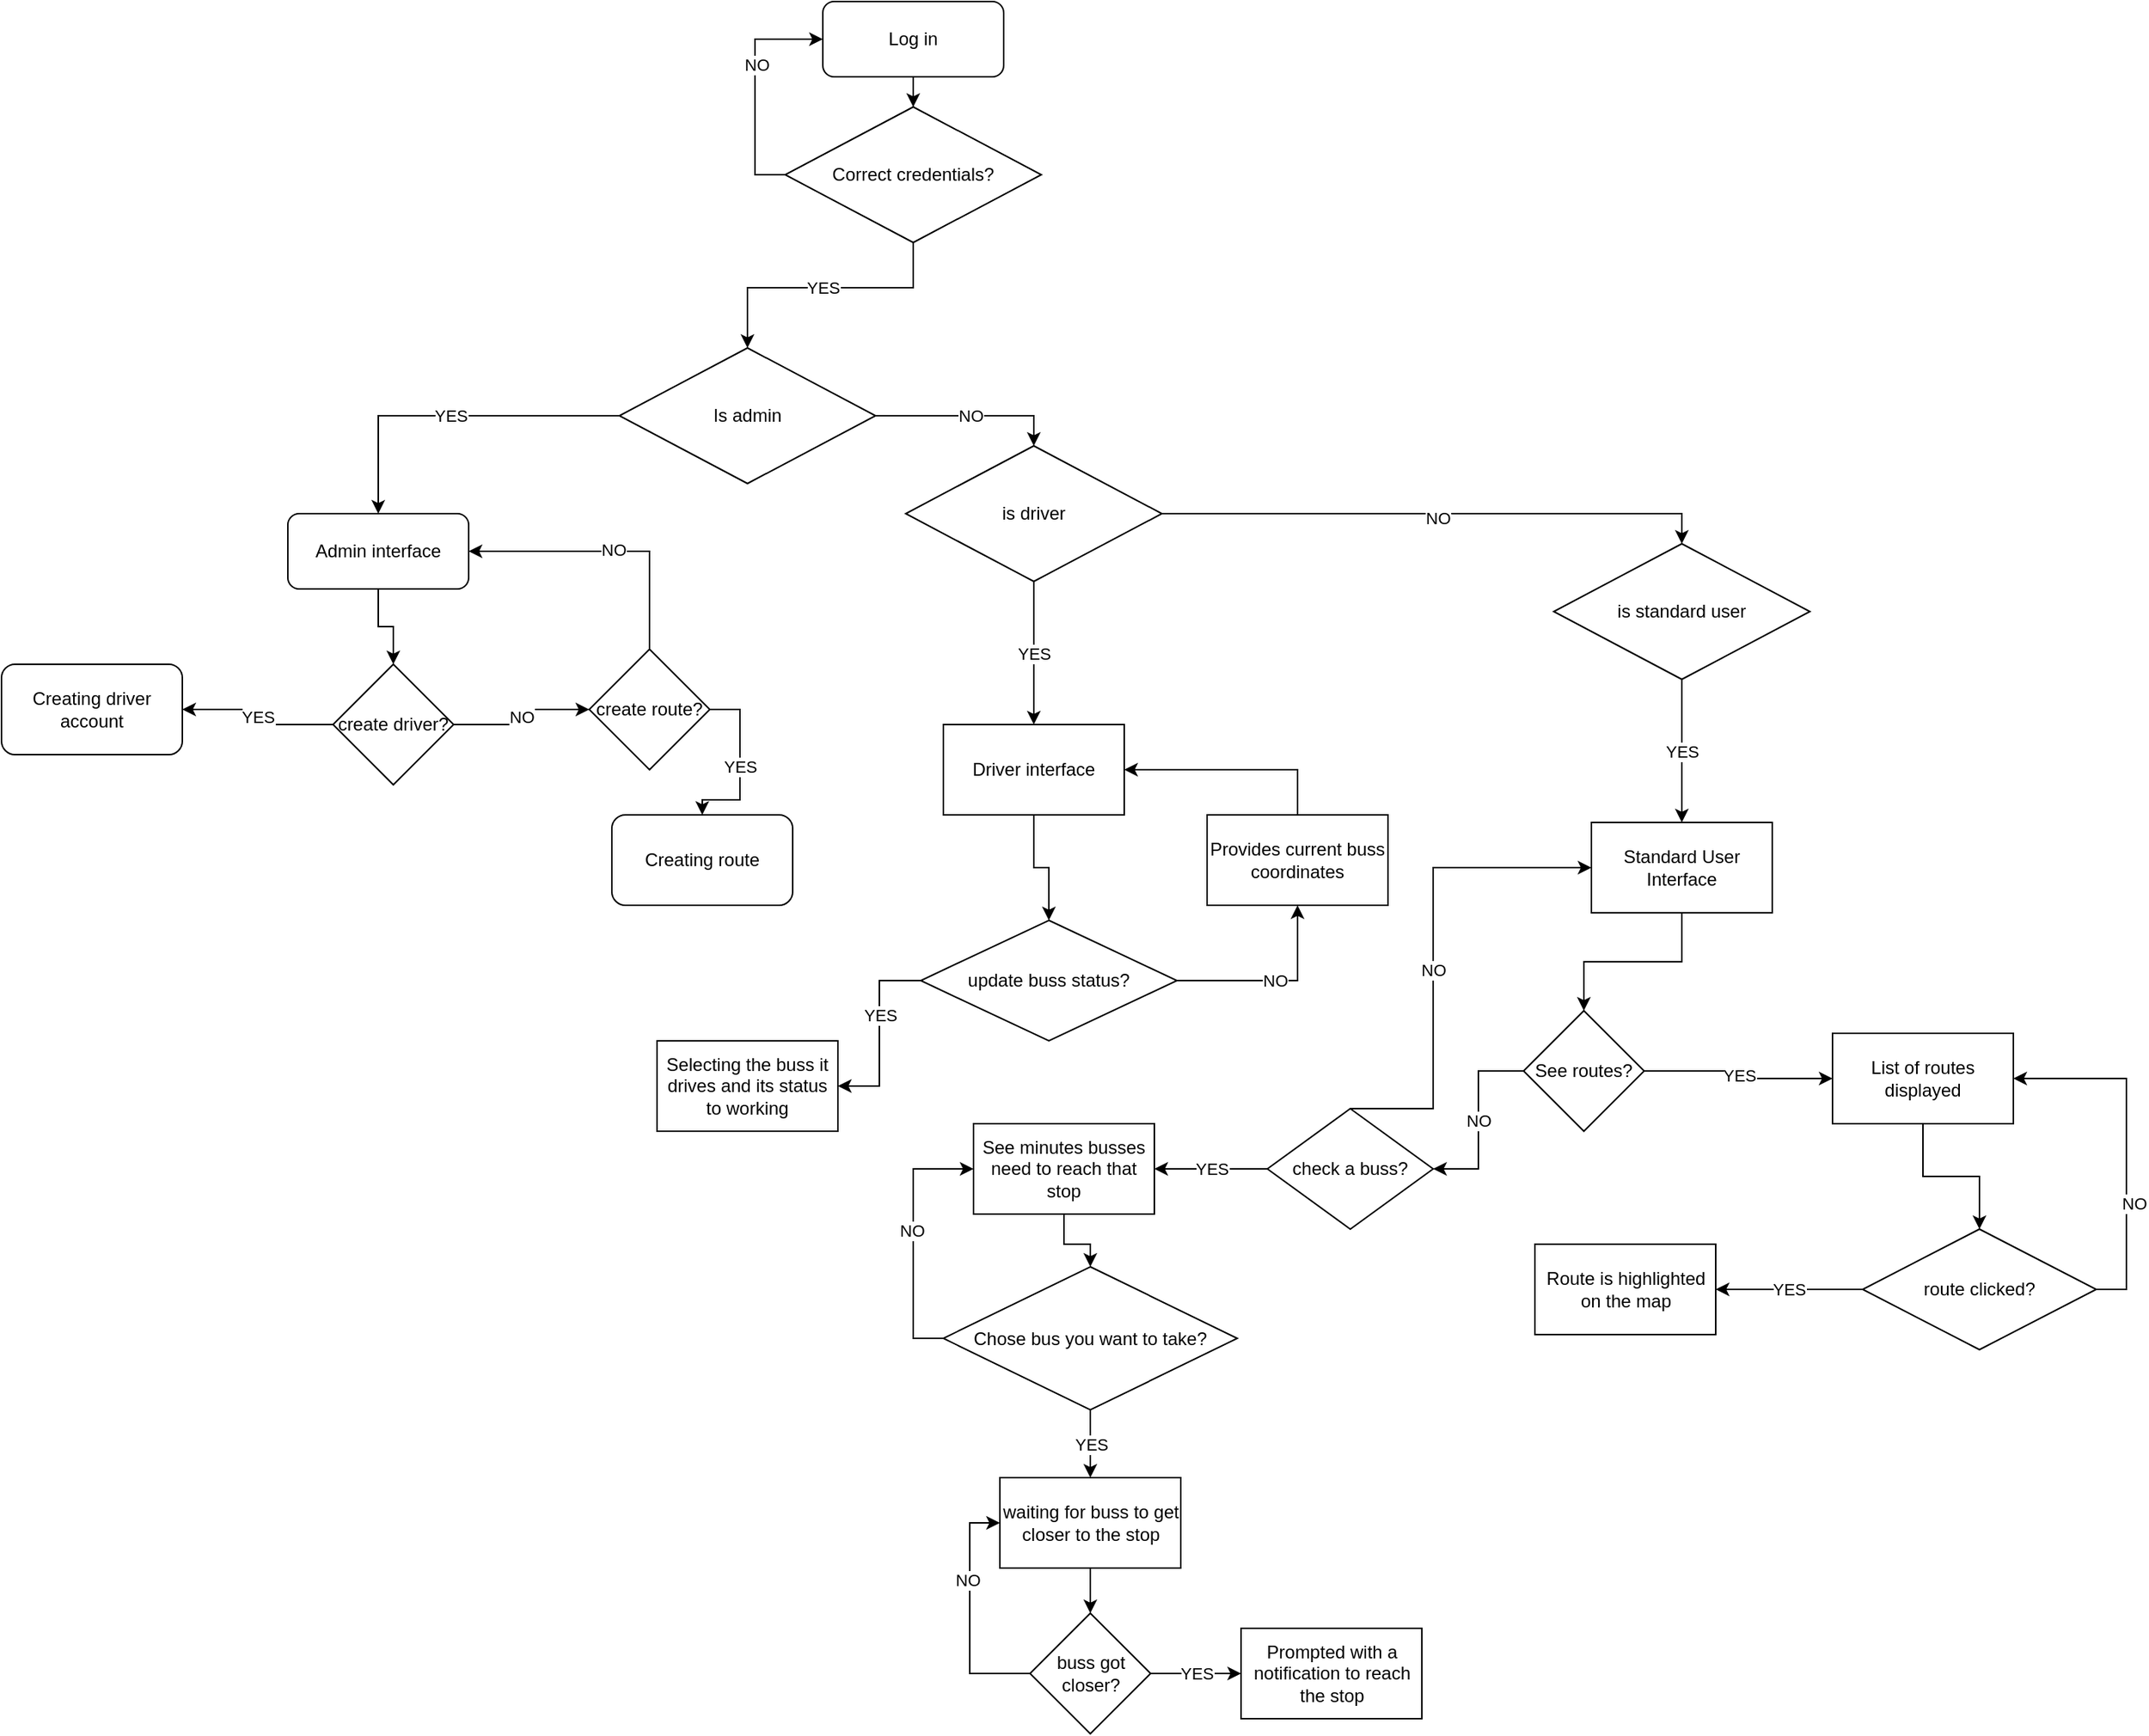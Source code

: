 <mxfile version="15.8.0" type="device"><diagram id="qk5begObtRyXwqx9m981" name="Page-1"><mxGraphModel dx="3076" dy="794" grid="1" gridSize="10" guides="1" tooltips="1" connect="1" arrows="1" fold="1" page="1" pageScale="1" pageWidth="827" pageHeight="1169" math="0" shadow="0"><root><mxCell id="0"/><mxCell id="1" parent="0"/><mxCell id="kXRmr9nlMfZoxiu_y9qK-5" style="edgeStyle=orthogonalEdgeStyle;rounded=0;orthogonalLoop=1;jettySize=auto;html=1;exitX=0.5;exitY=1;exitDx=0;exitDy=0;" edge="1" parent="1" source="kXRmr9nlMfZoxiu_y9qK-1" target="kXRmr9nlMfZoxiu_y9qK-3"><mxGeometry relative="1" as="geometry"/></mxCell><mxCell id="kXRmr9nlMfZoxiu_y9qK-1" value="Log in" style="rounded=1;whiteSpace=wrap;html=1;" vertex="1" parent="1"><mxGeometry x="-285" y="200" width="120" height="50" as="geometry"/></mxCell><mxCell id="kXRmr9nlMfZoxiu_y9qK-7" style="edgeStyle=orthogonalEdgeStyle;rounded=0;orthogonalLoop=1;jettySize=auto;html=1;entryX=0;entryY=0.5;entryDx=0;entryDy=0;" edge="1" parent="1" source="kXRmr9nlMfZoxiu_y9qK-3" target="kXRmr9nlMfZoxiu_y9qK-1"><mxGeometry relative="1" as="geometry"><Array as="points"><mxPoint x="-330" y="315"/><mxPoint x="-330" y="225"/></Array></mxGeometry></mxCell><mxCell id="kXRmr9nlMfZoxiu_y9qK-8" value="NO" style="edgeLabel;html=1;align=center;verticalAlign=middle;resizable=0;points=[];" vertex="1" connectable="0" parent="kXRmr9nlMfZoxiu_y9qK-7"><mxGeometry x="0.2" y="-1" relative="1" as="geometry"><mxPoint as="offset"/></mxGeometry></mxCell><mxCell id="kXRmr9nlMfZoxiu_y9qK-11" value="YES" style="edgeStyle=orthogonalEdgeStyle;rounded=0;orthogonalLoop=1;jettySize=auto;html=1;exitX=0.5;exitY=1;exitDx=0;exitDy=0;" edge="1" parent="1" source="kXRmr9nlMfZoxiu_y9qK-3" target="kXRmr9nlMfZoxiu_y9qK-10"><mxGeometry relative="1" as="geometry"><Array as="points"><mxPoint x="-225" y="390"/><mxPoint x="-335" y="390"/></Array></mxGeometry></mxCell><mxCell id="kXRmr9nlMfZoxiu_y9qK-3" value="Correct credentials?" style="rhombus;whiteSpace=wrap;html=1;" vertex="1" parent="1"><mxGeometry x="-310" y="270" width="170" height="90" as="geometry"/></mxCell><mxCell id="kXRmr9nlMfZoxiu_y9qK-14" value="NO" style="edgeStyle=orthogonalEdgeStyle;rounded=0;orthogonalLoop=1;jettySize=auto;html=1;exitX=1;exitY=0.5;exitDx=0;exitDy=0;entryX=0.5;entryY=0;entryDx=0;entryDy=0;" edge="1" parent="1" source="kXRmr9nlMfZoxiu_y9qK-10" target="kXRmr9nlMfZoxiu_y9qK-12"><mxGeometry relative="1" as="geometry"/></mxCell><mxCell id="kXRmr9nlMfZoxiu_y9qK-17" value="YES" style="edgeStyle=orthogonalEdgeStyle;rounded=0;orthogonalLoop=1;jettySize=auto;html=1;entryX=0.5;entryY=0;entryDx=0;entryDy=0;" edge="1" parent="1" source="kXRmr9nlMfZoxiu_y9qK-10" target="kXRmr9nlMfZoxiu_y9qK-18"><mxGeometry relative="1" as="geometry"><mxPoint x="-335" y="580" as="targetPoint"/></mxGeometry></mxCell><mxCell id="kXRmr9nlMfZoxiu_y9qK-10" value="Is admin" style="rhombus;whiteSpace=wrap;html=1;" vertex="1" parent="1"><mxGeometry x="-420" y="430" width="170" height="90" as="geometry"/></mxCell><mxCell id="kXRmr9nlMfZoxiu_y9qK-15" style="edgeStyle=orthogonalEdgeStyle;rounded=0;orthogonalLoop=1;jettySize=auto;html=1;entryX=0.5;entryY=0;entryDx=0;entryDy=0;" edge="1" parent="1" source="kXRmr9nlMfZoxiu_y9qK-12" target="kXRmr9nlMfZoxiu_y9qK-13"><mxGeometry relative="1" as="geometry"/></mxCell><mxCell id="kXRmr9nlMfZoxiu_y9qK-16" value="NO" style="edgeLabel;html=1;align=center;verticalAlign=middle;resizable=0;points=[];" vertex="1" connectable="0" parent="kXRmr9nlMfZoxiu_y9qK-15"><mxGeometry y="-3" relative="1" as="geometry"><mxPoint as="offset"/></mxGeometry></mxCell><mxCell id="kXRmr9nlMfZoxiu_y9qK-35" value="YES" style="edgeStyle=orthogonalEdgeStyle;rounded=0;orthogonalLoop=1;jettySize=auto;html=1;" edge="1" parent="1" source="kXRmr9nlMfZoxiu_y9qK-12" target="kXRmr9nlMfZoxiu_y9qK-34"><mxGeometry relative="1" as="geometry"/></mxCell><mxCell id="kXRmr9nlMfZoxiu_y9qK-12" value="is driver&lt;span style=&quot;color: rgba(0 , 0 , 0 , 0) ; font-family: monospace ; font-size: 0px&quot;&gt;%3CmxGraphModel%3E%3Croot%3E%3CmxCell%20id%3D%220%22%2F%3E%3CmxCell%20id%3D%221%22%20parent%3D%220%22%2F%3E%3CmxCell%20id%3D%222%22%20value%3D%22Is%20admin%22%20style%3D%22rhombus%3BwhiteSpace%3Dwrap%3Bhtml%3D1%3B%22%20vertex%3D%221%22%20parent%3D%221%22%3E%3CmxGeometry%20x%3D%22-240%22%20y%3D%22380%22%20width%3D%22170%22%20height%3D%2290%22%20as%3D%22geometry%22%2F%3E%3C%2FmxCell%3E%3C%2Froot%3E%3C%2FmxGraphModel%3E&lt;/span&gt;" style="rhombus;whiteSpace=wrap;html=1;" vertex="1" parent="1"><mxGeometry x="-230" y="495" width="170" height="90" as="geometry"/></mxCell><mxCell id="kXRmr9nlMfZoxiu_y9qK-49" value="YES" style="edgeStyle=orthogonalEdgeStyle;rounded=0;orthogonalLoop=1;jettySize=auto;html=1;" edge="1" parent="1" source="kXRmr9nlMfZoxiu_y9qK-13" target="kXRmr9nlMfZoxiu_y9qK-48"><mxGeometry relative="1" as="geometry"/></mxCell><mxCell id="kXRmr9nlMfZoxiu_y9qK-13" value="is standard user" style="rhombus;whiteSpace=wrap;html=1;" vertex="1" parent="1"><mxGeometry x="200" y="560" width="170" height="90" as="geometry"/></mxCell><mxCell id="kXRmr9nlMfZoxiu_y9qK-20" value="" style="edgeStyle=orthogonalEdgeStyle;rounded=0;orthogonalLoop=1;jettySize=auto;html=1;entryX=0.5;entryY=0;entryDx=0;entryDy=0;" edge="1" parent="1" source="kXRmr9nlMfZoxiu_y9qK-18" target="kXRmr9nlMfZoxiu_y9qK-83"><mxGeometry relative="1" as="geometry"><mxPoint x="-580" y="630" as="targetPoint"/></mxGeometry></mxCell><mxCell id="kXRmr9nlMfZoxiu_y9qK-18" value="Admin interface" style="rounded=1;whiteSpace=wrap;html=1;" vertex="1" parent="1"><mxGeometry x="-640" y="540" width="120" height="50" as="geometry"/></mxCell><mxCell id="kXRmr9nlMfZoxiu_y9qK-21" value="Creating driver account" style="whiteSpace=wrap;html=1;rounded=1;" vertex="1" parent="1"><mxGeometry x="-830" y="640" width="120" height="60" as="geometry"/></mxCell><mxCell id="kXRmr9nlMfZoxiu_y9qK-31" value="Creating route" style="whiteSpace=wrap;html=1;rounded=1;" vertex="1" parent="1"><mxGeometry x="-425" y="740" width="120" height="60" as="geometry"/></mxCell><mxCell id="kXRmr9nlMfZoxiu_y9qK-37" value="" style="edgeStyle=orthogonalEdgeStyle;rounded=0;orthogonalLoop=1;jettySize=auto;html=1;" edge="1" parent="1" source="kXRmr9nlMfZoxiu_y9qK-34" target="kXRmr9nlMfZoxiu_y9qK-36"><mxGeometry relative="1" as="geometry"/></mxCell><mxCell id="kXRmr9nlMfZoxiu_y9qK-34" value="Driver interface" style="whiteSpace=wrap;html=1;" vertex="1" parent="1"><mxGeometry x="-205" y="680" width="120" height="60" as="geometry"/></mxCell><mxCell id="kXRmr9nlMfZoxiu_y9qK-39" value="" style="edgeStyle=orthogonalEdgeStyle;rounded=0;orthogonalLoop=1;jettySize=auto;html=1;" edge="1" parent="1" source="kXRmr9nlMfZoxiu_y9qK-36" target="kXRmr9nlMfZoxiu_y9qK-38"><mxGeometry relative="1" as="geometry"/></mxCell><mxCell id="kXRmr9nlMfZoxiu_y9qK-40" value="YES" style="edgeLabel;html=1;align=center;verticalAlign=middle;resizable=0;points=[];" vertex="1" connectable="0" parent="kXRmr9nlMfZoxiu_y9qK-39"><mxGeometry x="-0.2" relative="1" as="geometry"><mxPoint as="offset"/></mxGeometry></mxCell><mxCell id="kXRmr9nlMfZoxiu_y9qK-46" value="NO" style="edgeStyle=orthogonalEdgeStyle;rounded=0;orthogonalLoop=1;jettySize=auto;html=1;" edge="1" parent="1" source="kXRmr9nlMfZoxiu_y9qK-36" target="kXRmr9nlMfZoxiu_y9qK-45"><mxGeometry relative="1" as="geometry"/></mxCell><mxCell id="kXRmr9nlMfZoxiu_y9qK-36" value="update buss status?" style="rhombus;whiteSpace=wrap;html=1;" vertex="1" parent="1"><mxGeometry x="-220" y="810" width="170" height="80" as="geometry"/></mxCell><mxCell id="kXRmr9nlMfZoxiu_y9qK-38" value="Selecting the buss it drives and its status to working" style="whiteSpace=wrap;html=1;" vertex="1" parent="1"><mxGeometry x="-395" y="890" width="120" height="60" as="geometry"/></mxCell><mxCell id="kXRmr9nlMfZoxiu_y9qK-47" style="edgeStyle=orthogonalEdgeStyle;rounded=0;orthogonalLoop=1;jettySize=auto;html=1;exitX=0.5;exitY=0;exitDx=0;exitDy=0;entryX=1;entryY=0.5;entryDx=0;entryDy=0;" edge="1" parent="1" source="kXRmr9nlMfZoxiu_y9qK-45" target="kXRmr9nlMfZoxiu_y9qK-34"><mxGeometry relative="1" as="geometry"/></mxCell><mxCell id="kXRmr9nlMfZoxiu_y9qK-45" value="Provides current buss coordinates" style="whiteSpace=wrap;html=1;" vertex="1" parent="1"><mxGeometry x="-30" y="740" width="120" height="60" as="geometry"/></mxCell><mxCell id="kXRmr9nlMfZoxiu_y9qK-51" value="" style="edgeStyle=orthogonalEdgeStyle;rounded=0;orthogonalLoop=1;jettySize=auto;html=1;" edge="1" parent="1" source="kXRmr9nlMfZoxiu_y9qK-48" target="kXRmr9nlMfZoxiu_y9qK-50"><mxGeometry relative="1" as="geometry"/></mxCell><mxCell id="kXRmr9nlMfZoxiu_y9qK-48" value="Standard User Interface" style="whiteSpace=wrap;html=1;" vertex="1" parent="1"><mxGeometry x="225" y="745" width="120" height="60" as="geometry"/></mxCell><mxCell id="kXRmr9nlMfZoxiu_y9qK-53" value="YES" style="edgeStyle=orthogonalEdgeStyle;rounded=0;orthogonalLoop=1;jettySize=auto;html=1;" edge="1" parent="1" source="kXRmr9nlMfZoxiu_y9qK-50" target="kXRmr9nlMfZoxiu_y9qK-52"><mxGeometry relative="1" as="geometry"/></mxCell><mxCell id="kXRmr9nlMfZoxiu_y9qK-64" value="NO" style="edgeStyle=orthogonalEdgeStyle;rounded=0;orthogonalLoop=1;jettySize=auto;html=1;" edge="1" parent="1" source="kXRmr9nlMfZoxiu_y9qK-50" target="kXRmr9nlMfZoxiu_y9qK-63"><mxGeometry relative="1" as="geometry"/></mxCell><mxCell id="kXRmr9nlMfZoxiu_y9qK-50" value="See routes?" style="rhombus;whiteSpace=wrap;html=1;" vertex="1" parent="1"><mxGeometry x="180" y="870" width="80" height="80" as="geometry"/></mxCell><mxCell id="kXRmr9nlMfZoxiu_y9qK-55" value="" style="edgeStyle=orthogonalEdgeStyle;rounded=0;orthogonalLoop=1;jettySize=auto;html=1;" edge="1" parent="1" source="kXRmr9nlMfZoxiu_y9qK-52" target="kXRmr9nlMfZoxiu_y9qK-54"><mxGeometry relative="1" as="geometry"/></mxCell><mxCell id="kXRmr9nlMfZoxiu_y9qK-52" value="List of routes displayed" style="whiteSpace=wrap;html=1;" vertex="1" parent="1"><mxGeometry x="385" y="885" width="120" height="60" as="geometry"/></mxCell><mxCell id="kXRmr9nlMfZoxiu_y9qK-56" style="edgeStyle=orthogonalEdgeStyle;rounded=0;orthogonalLoop=1;jettySize=auto;html=1;exitX=1;exitY=0.5;exitDx=0;exitDy=0;entryX=1;entryY=0.5;entryDx=0;entryDy=0;" edge="1" parent="1" source="kXRmr9nlMfZoxiu_y9qK-54" target="kXRmr9nlMfZoxiu_y9qK-52"><mxGeometry relative="1" as="geometry"/></mxCell><mxCell id="kXRmr9nlMfZoxiu_y9qK-57" value="NO" style="edgeLabel;html=1;align=center;verticalAlign=middle;resizable=0;points=[];" vertex="1" connectable="0" parent="kXRmr9nlMfZoxiu_y9qK-56"><mxGeometry x="-0.345" y="-5" relative="1" as="geometry"><mxPoint as="offset"/></mxGeometry></mxCell><mxCell id="kXRmr9nlMfZoxiu_y9qK-59" value="YES" style="edgeStyle=orthogonalEdgeStyle;rounded=0;orthogonalLoop=1;jettySize=auto;html=1;" edge="1" parent="1" source="kXRmr9nlMfZoxiu_y9qK-54" target="kXRmr9nlMfZoxiu_y9qK-58"><mxGeometry relative="1" as="geometry"/></mxCell><mxCell id="kXRmr9nlMfZoxiu_y9qK-54" value="route clicked?" style="rhombus;whiteSpace=wrap;html=1;" vertex="1" parent="1"><mxGeometry x="405" y="1015" width="155" height="80" as="geometry"/></mxCell><mxCell id="kXRmr9nlMfZoxiu_y9qK-58" value="Route is highlighted on the map" style="whiteSpace=wrap;html=1;" vertex="1" parent="1"><mxGeometry x="187.5" y="1025" width="120" height="60" as="geometry"/></mxCell><mxCell id="kXRmr9nlMfZoxiu_y9qK-65" style="edgeStyle=orthogonalEdgeStyle;rounded=0;orthogonalLoop=1;jettySize=auto;html=1;exitX=0.5;exitY=0;exitDx=0;exitDy=0;entryX=0;entryY=0.5;entryDx=0;entryDy=0;" edge="1" parent="1" source="kXRmr9nlMfZoxiu_y9qK-63" target="kXRmr9nlMfZoxiu_y9qK-48"><mxGeometry relative="1" as="geometry"><Array as="points"><mxPoint x="120" y="935"/><mxPoint x="120" y="775"/></Array></mxGeometry></mxCell><mxCell id="kXRmr9nlMfZoxiu_y9qK-66" value="NO" style="edgeLabel;html=1;align=center;verticalAlign=middle;resizable=0;points=[];" vertex="1" connectable="0" parent="kXRmr9nlMfZoxiu_y9qK-65"><mxGeometry x="-0.082" relative="1" as="geometry"><mxPoint as="offset"/></mxGeometry></mxCell><mxCell id="kXRmr9nlMfZoxiu_y9qK-69" value="YES" style="edgeStyle=orthogonalEdgeStyle;rounded=0;orthogonalLoop=1;jettySize=auto;html=1;" edge="1" parent="1" source="kXRmr9nlMfZoxiu_y9qK-63" target="kXRmr9nlMfZoxiu_y9qK-68"><mxGeometry relative="1" as="geometry"/></mxCell><mxCell id="kXRmr9nlMfZoxiu_y9qK-63" value="check a buss?" style="rhombus;whiteSpace=wrap;html=1;" vertex="1" parent="1"><mxGeometry x="10" y="935" width="110" height="80" as="geometry"/></mxCell><mxCell id="kXRmr9nlMfZoxiu_y9qK-71" value="" style="edgeStyle=orthogonalEdgeStyle;rounded=0;orthogonalLoop=1;jettySize=auto;html=1;" edge="1" parent="1" source="kXRmr9nlMfZoxiu_y9qK-68" target="kXRmr9nlMfZoxiu_y9qK-70"><mxGeometry relative="1" as="geometry"/></mxCell><mxCell id="kXRmr9nlMfZoxiu_y9qK-68" value="See minutes busses need to reach that stop" style="whiteSpace=wrap;html=1;" vertex="1" parent="1"><mxGeometry x="-185" y="945" width="120" height="60" as="geometry"/></mxCell><mxCell id="kXRmr9nlMfZoxiu_y9qK-73" value="YES" style="edgeStyle=orthogonalEdgeStyle;rounded=0;orthogonalLoop=1;jettySize=auto;html=1;" edge="1" parent="1" source="kXRmr9nlMfZoxiu_y9qK-70" target="kXRmr9nlMfZoxiu_y9qK-72"><mxGeometry relative="1" as="geometry"/></mxCell><mxCell id="kXRmr9nlMfZoxiu_y9qK-80" style="edgeStyle=orthogonalEdgeStyle;rounded=0;orthogonalLoop=1;jettySize=auto;html=1;exitX=0;exitY=0.5;exitDx=0;exitDy=0;entryX=0;entryY=0.5;entryDx=0;entryDy=0;" edge="1" parent="1" source="kXRmr9nlMfZoxiu_y9qK-70" target="kXRmr9nlMfZoxiu_y9qK-68"><mxGeometry relative="1" as="geometry"/></mxCell><mxCell id="kXRmr9nlMfZoxiu_y9qK-81" value="NO" style="edgeLabel;html=1;align=center;verticalAlign=middle;resizable=0;points=[];" vertex="1" connectable="0" parent="kXRmr9nlMfZoxiu_y9qK-80"><mxGeometry x="0.072" y="1" relative="1" as="geometry"><mxPoint y="1" as="offset"/></mxGeometry></mxCell><mxCell id="kXRmr9nlMfZoxiu_y9qK-70" value="Chose bus you want to take?" style="rhombus;whiteSpace=wrap;html=1;" vertex="1" parent="1"><mxGeometry x="-205" y="1040" width="195" height="95" as="geometry"/></mxCell><mxCell id="kXRmr9nlMfZoxiu_y9qK-75" value="" style="edgeStyle=orthogonalEdgeStyle;rounded=0;orthogonalLoop=1;jettySize=auto;html=1;" edge="1" parent="1" source="kXRmr9nlMfZoxiu_y9qK-72" target="kXRmr9nlMfZoxiu_y9qK-74"><mxGeometry relative="1" as="geometry"/></mxCell><mxCell id="kXRmr9nlMfZoxiu_y9qK-72" value="waiting for buss to get closer to the stop" style="whiteSpace=wrap;html=1;" vertex="1" parent="1"><mxGeometry x="-167.5" y="1180" width="120" height="60" as="geometry"/></mxCell><mxCell id="kXRmr9nlMfZoxiu_y9qK-76" style="edgeStyle=orthogonalEdgeStyle;rounded=0;orthogonalLoop=1;jettySize=auto;html=1;exitX=0;exitY=0.5;exitDx=0;exitDy=0;entryX=0;entryY=0.5;entryDx=0;entryDy=0;" edge="1" parent="1" source="kXRmr9nlMfZoxiu_y9qK-74" target="kXRmr9nlMfZoxiu_y9qK-72"><mxGeometry relative="1" as="geometry"/></mxCell><mxCell id="kXRmr9nlMfZoxiu_y9qK-77" value="NO" style="edgeLabel;html=1;align=center;verticalAlign=middle;resizable=0;points=[];" vertex="1" connectable="0" parent="kXRmr9nlMfZoxiu_y9qK-76"><mxGeometry x="0.28" y="3" relative="1" as="geometry"><mxPoint x="1" as="offset"/></mxGeometry></mxCell><mxCell id="kXRmr9nlMfZoxiu_y9qK-79" value="YES" style="edgeStyle=orthogonalEdgeStyle;rounded=0;orthogonalLoop=1;jettySize=auto;html=1;" edge="1" parent="1" source="kXRmr9nlMfZoxiu_y9qK-74" target="kXRmr9nlMfZoxiu_y9qK-78"><mxGeometry relative="1" as="geometry"/></mxCell><mxCell id="kXRmr9nlMfZoxiu_y9qK-74" value="buss got closer?" style="rhombus;whiteSpace=wrap;html=1;" vertex="1" parent="1"><mxGeometry x="-147.5" y="1270" width="80" height="80" as="geometry"/></mxCell><mxCell id="kXRmr9nlMfZoxiu_y9qK-78" value="Prompted with a notification to reach the stop" style="whiteSpace=wrap;html=1;" vertex="1" parent="1"><mxGeometry x="-7.5" y="1280" width="120" height="60" as="geometry"/></mxCell><mxCell id="kXRmr9nlMfZoxiu_y9qK-86" value="YES" style="edgeStyle=orthogonalEdgeStyle;rounded=0;orthogonalLoop=1;jettySize=auto;html=1;exitX=0;exitY=0.5;exitDx=0;exitDy=0;entryX=1;entryY=0.5;entryDx=0;entryDy=0;" edge="1" parent="1" source="kXRmr9nlMfZoxiu_y9qK-83" target="kXRmr9nlMfZoxiu_y9qK-21"><mxGeometry relative="1" as="geometry"/></mxCell><mxCell id="kXRmr9nlMfZoxiu_y9qK-91" value="NO" style="edgeStyle=orthogonalEdgeStyle;rounded=0;orthogonalLoop=1;jettySize=auto;html=1;exitX=1;exitY=0.5;exitDx=0;exitDy=0;" edge="1" parent="1" source="kXRmr9nlMfZoxiu_y9qK-83" target="kXRmr9nlMfZoxiu_y9qK-87"><mxGeometry relative="1" as="geometry"/></mxCell><mxCell id="kXRmr9nlMfZoxiu_y9qK-83" value="&lt;span&gt;create driver?&lt;/span&gt;" style="rhombus;whiteSpace=wrap;html=1;" vertex="1" parent="1"><mxGeometry x="-610" y="640" width="80" height="80" as="geometry"/></mxCell><mxCell id="kXRmr9nlMfZoxiu_y9qK-88" style="edgeStyle=orthogonalEdgeStyle;rounded=0;orthogonalLoop=1;jettySize=auto;html=1;exitX=0.5;exitY=0;exitDx=0;exitDy=0;entryX=1;entryY=0.5;entryDx=0;entryDy=0;" edge="1" parent="1" source="kXRmr9nlMfZoxiu_y9qK-87" target="kXRmr9nlMfZoxiu_y9qK-18"><mxGeometry relative="1" as="geometry"/></mxCell><mxCell id="kXRmr9nlMfZoxiu_y9qK-89" value="NO" style="edgeLabel;html=1;align=center;verticalAlign=middle;resizable=0;points=[];" vertex="1" connectable="0" parent="kXRmr9nlMfZoxiu_y9qK-88"><mxGeometry x="-0.038" y="-1" relative="1" as="geometry"><mxPoint as="offset"/></mxGeometry></mxCell><mxCell id="kXRmr9nlMfZoxiu_y9qK-90" value="YES" style="edgeStyle=orthogonalEdgeStyle;rounded=0;orthogonalLoop=1;jettySize=auto;html=1;exitX=1;exitY=0.5;exitDx=0;exitDy=0;entryX=0.5;entryY=0;entryDx=0;entryDy=0;" edge="1" parent="1" source="kXRmr9nlMfZoxiu_y9qK-87" target="kXRmr9nlMfZoxiu_y9qK-31"><mxGeometry relative="1" as="geometry"/></mxCell><mxCell id="kXRmr9nlMfZoxiu_y9qK-87" value="&lt;span&gt;create route?&lt;/span&gt;" style="rhombus;whiteSpace=wrap;html=1;" vertex="1" parent="1"><mxGeometry x="-440" y="630" width="80" height="80" as="geometry"/></mxCell></root></mxGraphModel></diagram></mxfile>